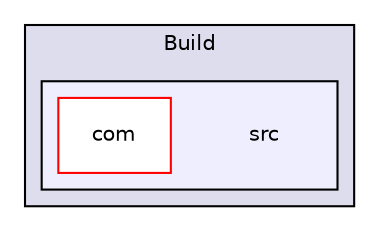 digraph "PVR/SDK_3.4/Tools/CameraInterface/Android/Build/src" {
  compound=true
  node [ fontsize="10", fontname="Helvetica"];
  edge [ labelfontsize="10", labelfontname="Helvetica"];
  subgraph clusterdir_9f3c37bad8b20f3f50e04628522703f3 {
    graph [ bgcolor="#ddddee", pencolor="black", label="Build" fontname="Helvetica", fontsize="10", URL="dir_9f3c37bad8b20f3f50e04628522703f3.html"]
  subgraph clusterdir_dbb7d3c679f09a68f732cb1c3341a0b0 {
    graph [ bgcolor="#eeeeff", pencolor="black", label="" URL="dir_dbb7d3c679f09a68f732cb1c3341a0b0.html"];
    dir_dbb7d3c679f09a68f732cb1c3341a0b0 [shape=plaintext label="src"];
    dir_8736ba2aa421a2fd239e0779ce640472 [shape=box label="com" color="red" fillcolor="white" style="filled" URL="dir_8736ba2aa421a2fd239e0779ce640472.html"];
  }
  }
}
